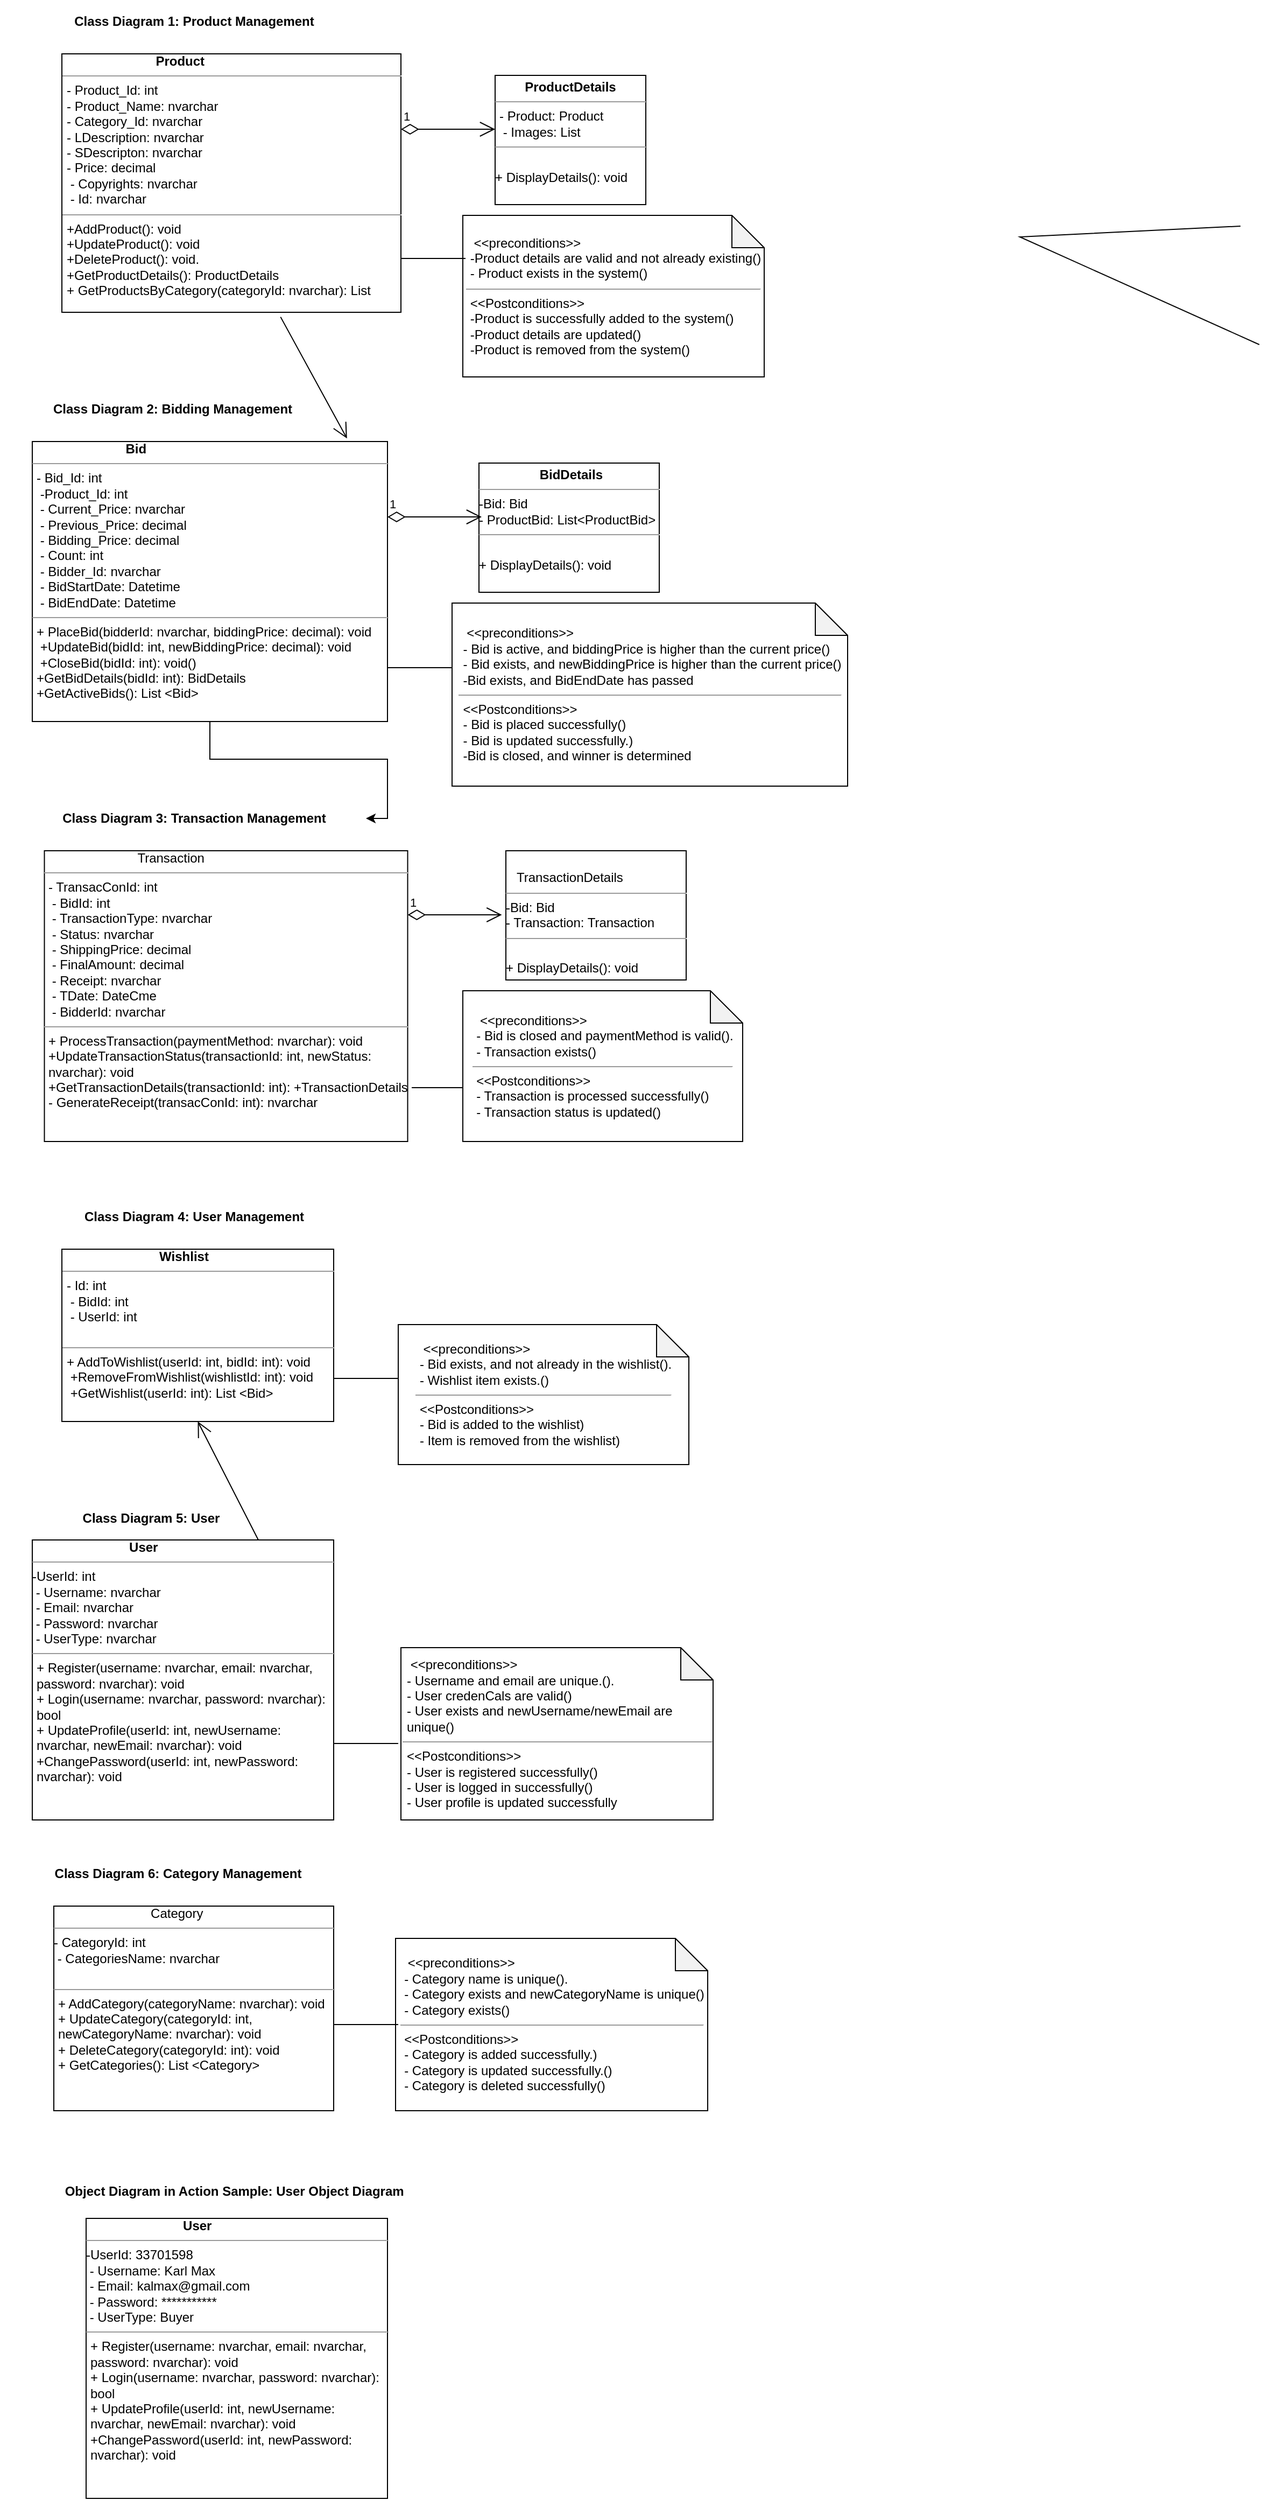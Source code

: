 <mxfile version="22.1.3" type="github">
  <diagram name="Page-1" id="OG9XARLu_X4fbzeJdVaa">
    <mxGraphModel dx="1708" dy="419" grid="1" gridSize="10" guides="1" tooltips="1" connect="1" arrows="1" fold="1" page="1" pageScale="1" pageWidth="850" pageHeight="1100" math="0" shadow="0">
      <root>
        <mxCell id="0" />
        <mxCell id="1" parent="0" />
        <mxCell id="toqwwro1pnexpCAOvcfP-7" value="" style="endArrow=none;html=1;rounded=0;entryX=0;entryY=0.5;entryDx=0;entryDy=0;exitX=0;exitY=0.5;exitDx=0;exitDy=0;" edge="1" parent="1" source="toqwwro1pnexpCAOvcfP-4">
          <mxGeometry width="50" height="50" relative="1" as="geometry">
            <mxPoint x="340" y="360" as="sourcePoint" />
            <mxPoint x="322.5" y="250" as="targetPoint" />
            <Array as="points">
              <mxPoint x="117.5" y="260" />
            </Array>
          </mxGeometry>
        </mxCell>
        <mxCell id="toqwwro1pnexpCAOvcfP-61" value="&amp;nbsp; &amp;nbsp; &amp;nbsp; &amp;nbsp; &amp;nbsp; &amp;nbsp; &amp;nbsp; &amp;nbsp; &amp;nbsp; &amp;nbsp; &amp;nbsp; &amp;nbsp; &amp;nbsp; &lt;b&gt;Product&lt;/b&gt;&lt;br&gt;&lt;hr size=&quot;1&quot;&gt;&lt;p style=&quot;margin:0px;margin-left:4px;&quot;&gt;- Product_Id: int&lt;/p&gt;&lt;p style=&quot;margin:0px;margin-left:4px;&quot;&gt;- Product_Name: nvarchar&lt;/p&gt;&lt;p style=&quot;margin:0px;margin-left:4px;&quot;&gt;- Category_Id: nvarchar&lt;/p&gt;&lt;p style=&quot;margin:0px;margin-left:4px;&quot;&gt;- LDescription: nvarchar&lt;br&gt;&lt;/p&gt;&lt;p style=&quot;margin:0px;margin-left:4px;&quot;&gt;- SDescripton: nvarchar&lt;br&gt;&lt;/p&gt;&lt;p style=&quot;margin:0px;margin-left:4px;&quot;&gt;- Price: decimal&amp;nbsp;&lt;/p&gt;&lt;p style=&quot;margin:0px;margin-left:4px;&quot;&gt;&amp;nbsp;- Copyrights: nvarchar&amp;nbsp;&lt;/p&gt;&lt;p style=&quot;margin:0px;margin-left:4px;&quot;&gt;&amp;nbsp;- Id: nvarchar&lt;/p&gt;&lt;hr size=&quot;1&quot;&gt;&lt;p style=&quot;margin:0px;margin-left:4px;&quot;&gt;+AddProduct(): void&amp;nbsp;&lt;/p&gt;&lt;p style=&quot;margin:0px;margin-left:4px;&quot;&gt;+UpdateProduct(): void&lt;br&gt;+DeleteProduct(): void.&lt;br&gt;+GetProductDetails(): ProductDetails&lt;br&gt;+ GetProductsByCategory(categoryId: nvarchar): List&lt;br&gt;&lt;/p&gt;" style="verticalAlign=top;align=left;overflow=fill;fontSize=12;fontFamily=Helvetica;html=1;whiteSpace=wrap;" vertex="1" parent="1">
          <mxGeometry x="-772.5" y="90" width="315" height="240" as="geometry" />
        </mxCell>
        <mxCell id="toqwwro1pnexpCAOvcfP-81" value="&lt;p style=&quot;border-color: var(--border-color); text-align: left; margin: 0px 0px 0px 4px;&quot;&gt;&amp;nbsp;&amp;lt;&amp;lt;preconditions&amp;gt;&amp;gt;&lt;/p&gt;&lt;p style=&quot;border-color: var(--border-color); text-align: left; margin: 0px 0px 0px 4px;&quot;&gt;-Product details are valid and not already existing()&lt;br style=&quot;border-color: var(--border-color);&quot;&gt;&lt;/p&gt;&lt;p style=&quot;border-color: var(--border-color); text-align: left; margin: 0px 0px 0px 4px;&quot;&gt;- Product exists in the system()&lt;br style=&quot;border-color: var(--border-color);&quot;&gt;&lt;/p&gt;&lt;hr style=&quot;border-color: var(--border-color); text-align: left;&quot; size=&quot;1&quot;&gt;&lt;p style=&quot;border-color: var(--border-color); text-align: left; margin: 0px 0px 0px 4px;&quot;&gt;&amp;lt;&amp;lt;Postconditions&amp;gt;&amp;gt;&lt;/p&gt;&lt;p style=&quot;border-color: var(--border-color); text-align: left; margin: 0px 0px 0px 4px;&quot;&gt;-Product is successfully added to the system()&lt;br style=&quot;border-color: var(--border-color);&quot;&gt;&lt;/p&gt;&lt;p style=&quot;border-color: var(--border-color); text-align: left; margin: 0px 0px 0px 4px;&quot;&gt;-Product details are updated()&lt;br style=&quot;border-color: var(--border-color);&quot;&gt;&lt;/p&gt;&lt;p style=&quot;border-color: var(--border-color); text-align: left; margin: 0px 0px 0px 4px;&quot;&gt;-Product is removed from the system()&lt;/p&gt;" style="shape=note;whiteSpace=wrap;html=1;backgroundOutline=1;darkOpacity=0.05;" vertex="1" parent="1">
          <mxGeometry x="-400" y="240" width="280" height="150" as="geometry" />
        </mxCell>
        <mxCell id="toqwwro1pnexpCAOvcfP-88" value="" style="endArrow=none;html=1;rounded=0;" edge="1" parent="1">
          <mxGeometry width="50" height="50" relative="1" as="geometry">
            <mxPoint x="-457.5" y="280" as="sourcePoint" />
            <mxPoint x="-397.5" y="280" as="targetPoint" />
            <Array as="points">
              <mxPoint x="-457.5" y="280" />
            </Array>
          </mxGeometry>
        </mxCell>
        <mxCell id="toqwwro1pnexpCAOvcfP-90" value="&lt;p style=&quot;margin:0px;margin-top:4px;text-align:center;&quot;&gt;&lt;b&gt;ProductDetails&lt;/b&gt;&lt;br&gt;&lt;/p&gt;&lt;hr size=&quot;1&quot;&gt;&lt;p style=&quot;margin:0px;margin-left:4px;&quot;&gt;- Product: Product&lt;/p&gt;&lt;p style=&quot;margin:0px;margin-left:4px;&quot;&gt;&amp;nbsp;- Images: List&amp;nbsp;&lt;br&gt;&lt;/p&gt;&lt;hr size=&quot;1&quot;&gt;&lt;p style=&quot;margin:0px;margin-left:4px;&quot;&gt;&amp;nbsp;&lt;/p&gt;+ DisplayDetails(): void&lt;p style=&quot;margin:0px;margin-left:4px;&quot;&gt;&lt;br&gt;&lt;/p&gt;" style="verticalAlign=top;align=left;overflow=fill;fontSize=12;fontFamily=Helvetica;html=1;whiteSpace=wrap;" vertex="1" parent="1">
          <mxGeometry x="-370" y="110" width="140" height="120" as="geometry" />
        </mxCell>
        <mxCell id="toqwwro1pnexpCAOvcfP-91" value="1" style="endArrow=open;html=1;endSize=12;startArrow=diamondThin;startSize=14;startFill=0;edgeStyle=orthogonalEdgeStyle;align=left;verticalAlign=bottom;rounded=0;" edge="1" parent="1">
          <mxGeometry x="-1" y="3" relative="1" as="geometry">
            <mxPoint x="-457.5" y="160" as="sourcePoint" />
            <mxPoint x="-370" y="160" as="targetPoint" />
          </mxGeometry>
        </mxCell>
        <mxCell id="toqwwro1pnexpCAOvcfP-92" value=" Class Diagram 1: Product Management" style="text;align=center;fontStyle=1;verticalAlign=middle;spacingLeft=3;spacingRight=3;strokeColor=none;rotatable=0;points=[[0,0.5],[1,0.5]];portConstraint=eastwest;html=1;" vertex="1" parent="1">
          <mxGeometry x="-810" y="40" width="320" height="40" as="geometry" />
        </mxCell>
        <mxCell id="toqwwro1pnexpCAOvcfP-93" value=" Class Diagram 2: Bidding Management" style="text;align=center;fontStyle=1;verticalAlign=middle;spacingLeft=3;spacingRight=3;strokeColor=none;rotatable=0;points=[[0,0.5],[1,0.5]];portConstraint=eastwest;html=1;" vertex="1" parent="1">
          <mxGeometry x="-830" y="400" width="320" height="40" as="geometry" />
        </mxCell>
        <mxCell id="toqwwro1pnexpCAOvcfP-127" value="" style="edgeStyle=orthogonalEdgeStyle;rounded=0;orthogonalLoop=1;jettySize=auto;html=1;" edge="1" parent="1" source="toqwwro1pnexpCAOvcfP-94" target="toqwwro1pnexpCAOvcfP-99">
          <mxGeometry relative="1" as="geometry" />
        </mxCell>
        <mxCell id="toqwwro1pnexpCAOvcfP-94" value="&amp;nbsp; &amp;nbsp; &amp;nbsp; &amp;nbsp; &amp;nbsp; &amp;nbsp; &amp;nbsp; &amp;nbsp; &amp;nbsp; &amp;nbsp; &amp;nbsp; &amp;nbsp; &amp;nbsp;&lt;b&gt;  Bid&lt;/b&gt;&lt;br&gt;&lt;hr size=&quot;1&quot;&gt;&lt;p style=&quot;margin:0px;margin-left:4px;&quot;&gt;- Bid_Id: int&lt;/p&gt;&lt;p style=&quot;margin:0px;margin-left:4px;&quot;&gt;&amp;nbsp;-Product_Id: int&lt;/p&gt;&lt;p style=&quot;margin:0px;margin-left:4px;&quot;&gt;&amp;nbsp;- Current_Price: nvarchar&amp;nbsp;&lt;/p&gt;&lt;p style=&quot;margin:0px;margin-left:4px;&quot;&gt;&amp;nbsp;- Previous_Price: decimal&amp;nbsp;&lt;/p&gt;&lt;p style=&quot;margin:0px;margin-left:4px;&quot;&gt;&amp;nbsp;- Bidding_Price: decimal&lt;/p&gt;&lt;p style=&quot;margin:0px;margin-left:4px;&quot;&gt;&amp;nbsp;- Count: int&amp;nbsp;&lt;/p&gt;&lt;p style=&quot;margin:0px;margin-left:4px;&quot;&gt;&amp;nbsp;- Bidder_Id: nvarchar&amp;nbsp;&lt;/p&gt;&lt;p style=&quot;margin:0px;margin-left:4px;&quot;&gt;&amp;nbsp;- BidStartDate: Datetime&lt;/p&gt;&lt;p style=&quot;margin:0px;margin-left:4px;&quot;&gt;&amp;nbsp;- BidEndDate: Datetime&lt;br&gt;&lt;/p&gt;&lt;hr size=&quot;1&quot;&gt;&lt;p style=&quot;margin:0px;margin-left:4px;&quot;&gt;+ PlaceBid(bidderId: nvarchar, biddingPrice: decimal): void&lt;br&gt;&lt;/p&gt;&lt;p style=&quot;margin:0px;margin-left:4px;&quot;&gt;&amp;nbsp;+UpdateBid(bidId: int, newBiddingPrice: decimal): void&lt;br&gt;&lt;/p&gt;&lt;p style=&quot;margin:0px;margin-left:4px;&quot;&gt;&amp;nbsp;+CloseBid(bidId: int): void()&lt;br&gt;&lt;/p&gt;&lt;p style=&quot;margin:0px;margin-left:4px;&quot;&gt;+GetBidDetails(bidId: int): BidDetails&lt;br&gt;+GetActiveBids(): List &amp;lt;Bid&amp;gt;&lt;br&gt;&lt;/p&gt;" style="verticalAlign=top;align=left;overflow=fill;fontSize=12;fontFamily=Helvetica;html=1;whiteSpace=wrap;" vertex="1" parent="1">
          <mxGeometry x="-800" y="450" width="330" height="260" as="geometry" />
        </mxCell>
        <mxCell id="toqwwro1pnexpCAOvcfP-95" value="&lt;p style=&quot;border-color: var(--border-color); text-align: left; margin: 0px 0px 0px 4px;&quot;&gt;&amp;nbsp;&amp;lt;&amp;lt;preconditions&amp;gt;&amp;gt;&lt;/p&gt;&lt;p style=&quot;border-color: var(--border-color); text-align: left; margin: 0px 0px 0px 4px;&quot;&gt;- Bid is active, and biddingPrice is higher than the current price()&lt;br style=&quot;border-color: var(--border-color);&quot;&gt;&lt;/p&gt;&lt;p style=&quot;border-color: var(--border-color); text-align: left; margin: 0px 0px 0px 4px;&quot;&gt;- Bid exists, and newBiddingPrice is higher than the current price()&lt;br style=&quot;border-color: var(--border-color);&quot;&gt;&lt;/p&gt;&lt;p style=&quot;border-color: var(--border-color); text-align: left; margin: 0px 0px 0px 4px;&quot;&gt;-Bid exists, and BidEndDate has passed&lt;/p&gt;&lt;hr style=&quot;border-color: var(--border-color); text-align: left;&quot; size=&quot;1&quot;&gt;&lt;p style=&quot;border-color: var(--border-color); text-align: left; margin: 0px 0px 0px 4px;&quot;&gt;&amp;lt;&amp;lt;Postconditions&amp;gt;&amp;gt;&lt;/p&gt;&lt;p style=&quot;border-color: var(--border-color); text-align: left; margin: 0px 0px 0px 4px;&quot;&gt;- Bid is placed successfully()&lt;br style=&quot;border-color: var(--border-color);&quot;&gt;&lt;/p&gt;&lt;p style=&quot;border-color: var(--border-color); text-align: left; margin: 0px 0px 0px 4px;&quot;&gt;- Bid is updated successfully.)&lt;br style=&quot;border-color: var(--border-color);&quot;&gt;&lt;/p&gt;&lt;p style=&quot;border-color: var(--border-color); text-align: left; margin: 0px 0px 0px 4px;&quot;&gt;-Bid is closed, and winner is determined&lt;/p&gt;" style="shape=note;whiteSpace=wrap;html=1;backgroundOutline=1;darkOpacity=0.05;" vertex="1" parent="1">
          <mxGeometry x="-410" y="600" width="367.5" height="170" as="geometry" />
        </mxCell>
        <mxCell id="toqwwro1pnexpCAOvcfP-96" value="" style="endArrow=none;html=1;rounded=0;" edge="1" parent="1">
          <mxGeometry width="50" height="50" relative="1" as="geometry">
            <mxPoint x="-470" y="660" as="sourcePoint" />
            <mxPoint x="-410" y="660" as="targetPoint" />
            <Array as="points">
              <mxPoint x="-470" y="660" />
            </Array>
          </mxGeometry>
        </mxCell>
        <mxCell id="toqwwro1pnexpCAOvcfP-97" value="&lt;p style=&quot;margin:0px;margin-top:4px;text-align:center;&quot;&gt;&lt;b&gt;&amp;nbsp;BidDetails&lt;br&gt;&lt;/b&gt;&lt;/p&gt;&lt;hr size=&quot;1&quot;&gt;&lt;p style=&quot;margin:0px;margin-left:4px;&quot;&gt;&lt;/p&gt;-Bid: Bid&lt;br&gt;- ProductBid: List&amp;lt;ProductBid&amp;gt;&lt;hr size=&quot;1&quot;&gt;&lt;p style=&quot;margin:0px;margin-left:4px;&quot;&gt;&amp;nbsp;&lt;/p&gt;+ DisplayDetails(): void&lt;p style=&quot;margin:0px;margin-left:4px;&quot;&gt;&lt;br&gt;&lt;/p&gt;" style="verticalAlign=top;align=left;overflow=fill;fontSize=12;fontFamily=Helvetica;html=1;whiteSpace=wrap;" vertex="1" parent="1">
          <mxGeometry x="-385" y="470" width="167.5" height="120" as="geometry" />
        </mxCell>
        <mxCell id="toqwwro1pnexpCAOvcfP-98" value="1" style="endArrow=open;html=1;endSize=12;startArrow=diamondThin;startSize=14;startFill=0;edgeStyle=orthogonalEdgeStyle;align=left;verticalAlign=bottom;rounded=0;" edge="1" parent="1">
          <mxGeometry x="-1" y="3" relative="1" as="geometry">
            <mxPoint x="-470" y="520" as="sourcePoint" />
            <mxPoint x="-382.5" y="520" as="targetPoint" />
            <Array as="points">
              <mxPoint x="-435" y="520" />
              <mxPoint x="-435" y="520" />
            </Array>
          </mxGeometry>
        </mxCell>
        <mxCell id="toqwwro1pnexpCAOvcfP-99" value=" Class Diagram 3: Transaction Management" style="text;align=center;fontStyle=1;verticalAlign=middle;spacingLeft=3;spacingRight=3;strokeColor=none;rotatable=0;points=[[0,0.5],[1,0.5]];portConstraint=eastwest;html=1;" vertex="1" parent="1">
          <mxGeometry x="-810" y="780" width="320" height="40" as="geometry" />
        </mxCell>
        <mxCell id="toqwwro1pnexpCAOvcfP-101" value="&amp;nbsp; &amp;nbsp; &amp;nbsp; &amp;nbsp; &amp;nbsp; &amp;nbsp; &amp;nbsp; &amp;nbsp; &amp;nbsp; &amp;nbsp; &amp;nbsp; &amp;nbsp; &amp;nbsp;&lt;b&gt;&amp;nbsp;&lt;/b&gt;Transaction&lt;br&gt;&lt;hr size=&quot;1&quot;&gt;&lt;p style=&quot;margin:0px;margin-left:4px;&quot;&gt;- TransacConId: int&amp;nbsp;&lt;/p&gt;&lt;p style=&quot;margin:0px;margin-left:4px;&quot;&gt;&amp;nbsp;- BidId: int&amp;nbsp;&lt;/p&gt;&lt;p style=&quot;margin:0px;margin-left:4px;&quot;&gt;&amp;nbsp;- TransactionType: nvarchar&lt;/p&gt;&lt;p style=&quot;margin:0px;margin-left:4px;&quot;&gt;&amp;nbsp;- Status: nvarchar&amp;nbsp;&lt;/p&gt;&lt;p style=&quot;margin:0px;margin-left:4px;&quot;&gt;&amp;nbsp;- ShippingPrice: decimal&amp;nbsp;&lt;/p&gt;&lt;p style=&quot;margin:0px;margin-left:4px;&quot;&gt;&amp;nbsp;- FinalAmount: decimal&amp;nbsp;&lt;/p&gt;&lt;p style=&quot;margin:0px;margin-left:4px;&quot;&gt;&amp;nbsp;- Receipt: nvarchar&amp;nbsp;&lt;/p&gt;&lt;p style=&quot;margin:0px;margin-left:4px;&quot;&gt;&amp;nbsp;- TDate: DateCme&amp;nbsp;&lt;/p&gt;&lt;p style=&quot;margin:0px;margin-left:4px;&quot;&gt;&amp;nbsp;- BidderId: nvarchar&lt;br&gt;&lt;/p&gt;&lt;hr size=&quot;1&quot;&gt;&lt;p style=&quot;margin:0px;margin-left:4px;&quot;&gt;+ ProcessTransaction(paymentMethod: nvarchar): void&lt;br&gt;&lt;/p&gt;&lt;p style=&quot;margin:0px;margin-left:4px;&quot;&gt;+UpdateTransactionStatus(transactionId: int, newStatus: nvarchar): void&lt;br&gt;&lt;/p&gt;&lt;p style=&quot;margin:0px;margin-left:4px;&quot;&gt;+GetTransactionDetails(transactionId: int): +TransactionDetails&lt;br/&gt; - GenerateReceipt(transacConId: int): nvarchar&lt;br&gt;&lt;/p&gt;" style="verticalAlign=top;align=left;overflow=fill;fontSize=12;fontFamily=Helvetica;html=1;whiteSpace=wrap;" vertex="1" parent="1">
          <mxGeometry x="-788.75" y="830" width="337.5" height="270" as="geometry" />
        </mxCell>
        <mxCell id="toqwwro1pnexpCAOvcfP-102" value="&lt;p style=&quot;border-color: var(--border-color); text-align: left; margin: 0px 0px 0px 4px;&quot;&gt;&amp;nbsp;&amp;lt;&amp;lt;preconditions&amp;gt;&amp;gt;&lt;/p&gt;&lt;p style=&quot;border-color: var(--border-color); text-align: left; margin: 0px 0px 0px 4px;&quot;&gt;-  Bid is closed and paymentMethod is valid().&lt;br style=&quot;border-color: var(--border-color);&quot;&gt;&lt;/p&gt;&lt;p style=&quot;border-color: var(--border-color); text-align: left; margin: 0px 0px 0px 4px;&quot;&gt;-  Transaction exists()&lt;/p&gt;&lt;hr style=&quot;border-color: var(--border-color); text-align: left;&quot; size=&quot;1&quot;&gt;&lt;p style=&quot;border-color: var(--border-color); text-align: left; margin: 0px 0px 0px 4px;&quot;&gt;&amp;lt;&amp;lt;Postconditions&amp;gt;&amp;gt;&lt;/p&gt;&lt;p style=&quot;border-color: var(--border-color); text-align: left; margin: 0px 0px 0px 4px;&quot;&gt;-  Transaction is processed successfully()&lt;br style=&quot;border-color: var(--border-color);&quot;&gt;&lt;/p&gt;&lt;p style=&quot;border-color: var(--border-color); text-align: left; margin: 0px 0px 0px 4px;&quot;&gt;-  Transaction status is updated()&lt;/p&gt;" style="shape=note;whiteSpace=wrap;html=1;backgroundOutline=1;darkOpacity=0.05;" vertex="1" parent="1">
          <mxGeometry x="-400" y="960" width="260" height="140" as="geometry" />
        </mxCell>
        <mxCell id="toqwwro1pnexpCAOvcfP-103" value="" style="endArrow=none;html=1;rounded=0;" edge="1" parent="1">
          <mxGeometry width="50" height="50" relative="1" as="geometry">
            <mxPoint x="-447.5" y="1050" as="sourcePoint" />
            <mxPoint x="-400" y="1050" as="targetPoint" />
            <Array as="points">
              <mxPoint x="-447.5" y="1050" />
            </Array>
          </mxGeometry>
        </mxCell>
        <mxCell id="toqwwro1pnexpCAOvcfP-104" value="&lt;p style=&quot;margin:0px;margin-top:4px;text-align:center;&quot;&gt;&lt;b&gt;&amp;nbsp;&lt;br&gt;&lt;/b&gt;&lt;/p&gt;&amp;nbsp; &amp;nbsp;TransactionDetails&lt;hr size=&quot;1&quot;&gt;&lt;p style=&quot;margin:0px;margin-left:4px;&quot;&gt;&lt;/p&gt;-Bid: Bid&lt;br&gt;-  Transaction: Transaction&lt;hr size=&quot;1&quot;&gt;&lt;p style=&quot;margin:0px;margin-left:4px;&quot;&gt;&amp;nbsp;&lt;/p&gt;+ DisplayDetails(): void&lt;p style=&quot;margin:0px;margin-left:4px;&quot;&gt;&lt;br&gt;&lt;/p&gt;" style="verticalAlign=top;align=left;overflow=fill;fontSize=12;fontFamily=Helvetica;html=1;whiteSpace=wrap;" vertex="1" parent="1">
          <mxGeometry x="-360" y="830" width="167.5" height="120" as="geometry" />
        </mxCell>
        <mxCell id="toqwwro1pnexpCAOvcfP-105" value="1" style="endArrow=open;html=1;endSize=12;startArrow=diamondThin;startSize=14;startFill=0;edgeStyle=orthogonalEdgeStyle;align=left;verticalAlign=bottom;rounded=0;" edge="1" parent="1">
          <mxGeometry x="-1" y="3" relative="1" as="geometry">
            <mxPoint x="-451.25" y="889.5" as="sourcePoint" />
            <mxPoint x="-363.75" y="889.5" as="targetPoint" />
          </mxGeometry>
        </mxCell>
        <mxCell id="toqwwro1pnexpCAOvcfP-108" value="  Class Diagram 4: User Management" style="text;align=center;fontStyle=1;verticalAlign=middle;spacingLeft=3;spacingRight=3;strokeColor=none;rotatable=0;points=[[0,0.5],[1,0.5]];portConstraint=eastwest;html=1;" vertex="1" parent="1">
          <mxGeometry x="-810" y="1140" width="320" height="60" as="geometry" />
        </mxCell>
        <mxCell id="toqwwro1pnexpCAOvcfP-109" value="&amp;nbsp; &amp;nbsp; &amp;nbsp; &amp;nbsp; &amp;nbsp; &amp;nbsp; &amp;nbsp; &amp;nbsp; &amp;nbsp; &amp;nbsp; &amp;nbsp; &amp;nbsp; &amp;nbsp;&lt;b&gt;&amp;nbsp;&lt;/b&gt; &lt;b&gt;Wishlist&lt;/b&gt;&lt;br&gt;&lt;hr size=&quot;1&quot;&gt;&lt;p style=&quot;margin:0px;margin-left:4px;&quot;&gt;- Id: int&amp;nbsp;&lt;/p&gt;&lt;p style=&quot;margin:0px;margin-left:4px;&quot;&gt;&amp;nbsp;- BidId: int&lt;/p&gt;&lt;p style=&quot;margin:0px;margin-left:4px;&quot;&gt;&amp;nbsp;- UserId: int&lt;br&gt;&lt;/p&gt;&lt;p style=&quot;margin:0px;margin-left:4px;&quot;&gt;&lt;br&gt;&lt;/p&gt;&lt;hr size=&quot;1&quot;&gt;&lt;p style=&quot;border-color: var(--border-color); margin: 0px 0px 0px 4px;&quot;&gt;+ AddToWishlist(userId: int, bidId: int): void&lt;br style=&quot;border-color: var(--border-color);&quot;&gt;&lt;/p&gt;&lt;p style=&quot;border-color: var(--border-color); margin: 0px 0px 0px 4px;&quot;&gt;&amp;nbsp;+RemoveFromWishlist(wishlistId: int): void&lt;br style=&quot;border-color: var(--border-color);&quot;&gt;&lt;/p&gt;&lt;p style=&quot;border-color: var(--border-color); margin: 0px 0px 0px 4px;&quot;&gt;&amp;nbsp;+GetWishlist(userId: int): List &amp;lt;Bid&amp;gt;&lt;/p&gt;" style="verticalAlign=top;align=left;overflow=fill;fontSize=12;fontFamily=Helvetica;html=1;whiteSpace=wrap;" vertex="1" parent="1">
          <mxGeometry x="-772.5" y="1200" width="252.5" height="160" as="geometry" />
        </mxCell>
        <mxCell id="toqwwro1pnexpCAOvcfP-110" value="&lt;p style=&quot;border-color: var(--border-color); text-align: left; margin: 0px 0px 0px 4px;&quot;&gt;&amp;nbsp;&amp;lt;&amp;lt;preconditions&amp;gt;&amp;gt;&lt;/p&gt;&lt;p style=&quot;border-color: var(--border-color); text-align: left; margin: 0px 0px 0px 4px;&quot;&gt;-   Bid exists, and not already in the wishlist().&lt;br style=&quot;border-color: var(--border-color);&quot;&gt;&lt;/p&gt;&lt;p style=&quot;border-color: var(--border-color); text-align: left; margin: 0px 0px 0px 4px;&quot;&gt;-   Wishlist item exists.()&lt;/p&gt;&lt;hr style=&quot;border-color: var(--border-color); text-align: left;&quot; size=&quot;1&quot;&gt;&lt;p style=&quot;border-color: var(--border-color); text-align: left; margin: 0px 0px 0px 4px;&quot;&gt;&amp;lt;&amp;lt;Postconditions&amp;gt;&amp;gt;&lt;/p&gt;&lt;p style=&quot;border-color: var(--border-color); text-align: left; margin: 0px 0px 0px 4px;&quot;&gt;-   Bid is added to the wishlist)&lt;br style=&quot;border-color: var(--border-color);&quot;&gt;&lt;/p&gt;&lt;p style=&quot;border-color: var(--border-color); text-align: left; margin: 0px 0px 0px 4px;&quot;&gt;-   Item is removed from the wishlist)&lt;/p&gt;" style="shape=note;whiteSpace=wrap;html=1;backgroundOutline=1;darkOpacity=0.05;" vertex="1" parent="1">
          <mxGeometry x="-460" y="1270" width="270" height="130" as="geometry" />
        </mxCell>
        <mxCell id="toqwwro1pnexpCAOvcfP-114" value="" style="endArrow=none;html=1;rounded=0;" edge="1" parent="1">
          <mxGeometry width="50" height="50" relative="1" as="geometry">
            <mxPoint x="-520" y="1320" as="sourcePoint" />
            <mxPoint x="-460" y="1320" as="targetPoint" />
            <Array as="points">
              <mxPoint x="-520" y="1320" />
            </Array>
          </mxGeometry>
        </mxCell>
        <mxCell id="toqwwro1pnexpCAOvcfP-115" value="   Class Diagram 5: User" style="text;align=center;fontStyle=1;verticalAlign=middle;spacingLeft=3;spacingRight=3;strokeColor=none;rotatable=0;points=[[0,0.5],[1,0.5]];portConstraint=eastwest;html=1;" vertex="1" parent="1">
          <mxGeometry x="-810" y="1420" width="240" height="60" as="geometry" />
        </mxCell>
        <mxCell id="toqwwro1pnexpCAOvcfP-116" value="&amp;nbsp; &amp;nbsp; &amp;nbsp; &amp;nbsp; &amp;nbsp; &amp;nbsp; &amp;nbsp; &amp;nbsp; &amp;nbsp; &amp;nbsp; &amp;nbsp; &amp;nbsp; &amp;nbsp;&lt;b&gt;&amp;nbsp;&amp;nbsp;User&lt;/b&gt;&lt;br&gt;&lt;hr size=&quot;1&quot;&gt;&lt;p style=&quot;margin:0px;margin-left:4px;&quot;&gt;&lt;/p&gt;-UserId: int&lt;br&gt;&amp;nbsp;- Username: nvarchar&lt;br&gt;&amp;nbsp;- Email: nvarchar&lt;br&gt;&amp;nbsp;- Password: nvarchar&lt;br&gt;&amp;nbsp;- UserType: nvarchar&lt;hr size=&quot;1&quot;&gt;&lt;p style=&quot;border-color: var(--border-color); margin: 0px 0px 0px 4px;&quot;&gt;+ Register(username: nvarchar, email: nvarchar, password: nvarchar): void&lt;br&gt;&lt;/p&gt;&lt;p style=&quot;border-color: var(--border-color); margin: 0px 0px 0px 4px;&quot;&gt;+ Login(username: nvarchar, password: nvarchar): bool&lt;br&gt;&lt;/p&gt;&lt;p style=&quot;border-color: var(--border-color); margin: 0px 0px 0px 4px;&quot;&gt;+ UpdateProfile(userId: int, newUsername: nvarchar, newEmail: nvarchar): void&lt;br&gt;&lt;/p&gt;&lt;p style=&quot;border-color: var(--border-color); margin: 0px 0px 0px 4px;&quot;&gt;+ChangePassword(userId: int, newPassword: nvarchar): void&lt;br&gt;&lt;/p&gt;" style="verticalAlign=top;align=left;overflow=fill;fontSize=12;fontFamily=Helvetica;html=1;whiteSpace=wrap;" vertex="1" parent="1">
          <mxGeometry x="-800" y="1470" width="280" height="260" as="geometry" />
        </mxCell>
        <mxCell id="toqwwro1pnexpCAOvcfP-117" value="&lt;p style=&quot;border-color: var(--border-color); text-align: left; margin: 0px 0px 0px 4px;&quot;&gt;&amp;nbsp;&amp;lt;&amp;lt;preconditions&amp;gt;&amp;gt;&lt;/p&gt;&lt;p style=&quot;border-color: var(--border-color); text-align: left; margin: 0px 0px 0px 4px;&quot;&gt;-    Username and email are unique.().&lt;br style=&quot;border-color: var(--border-color);&quot;&gt;&lt;/p&gt;&lt;p style=&quot;border-color: var(--border-color); text-align: left; margin: 0px 0px 0px 4px;&quot;&gt;-    User credenCals are valid()&lt;/p&gt;&lt;p style=&quot;border-color: var(--border-color); text-align: left; margin: 0px 0px 0px 4px;&quot;&gt;- User exists and newUsername/newEmail are unique()&lt;br&gt;&lt;/p&gt;&lt;hr style=&quot;border-color: var(--border-color); text-align: left;&quot; size=&quot;1&quot;&gt;&lt;p style=&quot;border-color: var(--border-color); text-align: left; margin: 0px 0px 0px 4px;&quot;&gt;&amp;lt;&amp;lt;Postconditions&amp;gt;&amp;gt;&lt;/p&gt;&lt;p style=&quot;border-color: var(--border-color); text-align: left; margin: 0px 0px 0px 4px;&quot;&gt;-    User is registered successfully()&lt;br style=&quot;border-color: var(--border-color);&quot;&gt;&lt;/p&gt;&lt;p style=&quot;border-color: var(--border-color); text-align: left; margin: 0px 0px 0px 4px;&quot;&gt;- User is logged in successfully()&lt;/p&gt;&lt;p style=&quot;border-color: var(--border-color); text-align: left; margin: 0px 0px 0px 4px;&quot;&gt;- User profile is updated successfully&lt;br&gt;&lt;/p&gt;" style="shape=note;whiteSpace=wrap;html=1;backgroundOutline=1;darkOpacity=0.05;" vertex="1" parent="1">
          <mxGeometry x="-457.5" y="1570" width="290" height="160" as="geometry" />
        </mxCell>
        <mxCell id="toqwwro1pnexpCAOvcfP-118" value="" style="endArrow=none;html=1;rounded=0;" edge="1" parent="1">
          <mxGeometry width="50" height="50" relative="1" as="geometry">
            <mxPoint x="-520" y="1659" as="sourcePoint" />
            <mxPoint x="-460" y="1659" as="targetPoint" />
            <Array as="points">
              <mxPoint x="-520" y="1659" />
            </Array>
          </mxGeometry>
        </mxCell>
        <mxCell id="toqwwro1pnexpCAOvcfP-120" value="&amp;nbsp; &amp;nbsp; &amp;nbsp; &amp;nbsp; &amp;nbsp; &amp;nbsp; &amp;nbsp; &amp;nbsp; &amp;nbsp; &amp;nbsp; &amp;nbsp; &amp;nbsp; &amp;nbsp;&lt;b&gt;&amp;nbsp;&lt;/b&gt; Category&lt;br&gt;&lt;hr size=&quot;1&quot;&gt;&lt;p style=&quot;margin:0px;margin-left:4px;&quot;&gt;&lt;/p&gt;- CategoryId: int&lt;br&gt;&amp;nbsp;- CategoriesName: nvarchar&lt;br&gt;&lt;br&gt;&lt;hr size=&quot;1&quot;&gt;&lt;p style=&quot;border-color: var(--border-color); margin: 0px 0px 0px 4px;&quot;&gt;+ AddCategory(categoryName: nvarchar): void&lt;br&gt;&lt;/p&gt;&lt;p style=&quot;border-color: var(--border-color); margin: 0px 0px 0px 4px;&quot;&gt;+ UpdateCategory(categoryId: int, newCategoryName: nvarchar): void&lt;/p&gt;&lt;p style=&quot;border-color: var(--border-color); margin: 0px 0px 0px 4px;&quot;&gt;+ DeleteCategory(categoryId: int): void&lt;br&gt;&lt;/p&gt;&lt;p style=&quot;border-color: var(--border-color); margin: 0px 0px 0px 4px;&quot;&gt;+ GetCategories(): List &amp;lt;Category&amp;gt;&lt;br&gt;&lt;/p&gt;" style="verticalAlign=top;align=left;overflow=fill;fontSize=12;fontFamily=Helvetica;html=1;whiteSpace=wrap;" vertex="1" parent="1">
          <mxGeometry x="-780" y="1810" width="260" height="190" as="geometry" />
        </mxCell>
        <mxCell id="toqwwro1pnexpCAOvcfP-121" value="&lt;p style=&quot;border-color: var(--border-color); text-align: left; margin: 0px 0px 0px 4px;&quot;&gt;&amp;nbsp;&amp;lt;&amp;lt;preconditions&amp;gt;&amp;gt;&lt;/p&gt;&lt;p style=&quot;border-color: var(--border-color); text-align: left; margin: 0px 0px 0px 4px;&quot;&gt;-     Category name is unique().&lt;br style=&quot;border-color: var(--border-color);&quot;&gt;&lt;/p&gt;&lt;p style=&quot;border-color: var(--border-color); text-align: left; margin: 0px 0px 0px 4px;&quot;&gt;-    Category exists and newCategoryName is unique()&lt;/p&gt;&lt;p style=&quot;border-color: var(--border-color); text-align: left; margin: 0px 0px 0px 4px;&quot;&gt;-  Category exists()&lt;br&gt;&lt;/p&gt;&lt;hr style=&quot;border-color: var(--border-color); text-align: left;&quot; size=&quot;1&quot;&gt;&lt;p style=&quot;border-color: var(--border-color); text-align: left; margin: 0px 0px 0px 4px;&quot;&gt;&amp;lt;&amp;lt;Postconditions&amp;gt;&amp;gt;&lt;/p&gt;&lt;p style=&quot;border-color: var(--border-color); text-align: left; margin: 0px 0px 0px 4px;&quot;&gt;-     Category is added successfully.)&lt;br style=&quot;border-color: var(--border-color);&quot;&gt;&lt;/p&gt;&lt;p style=&quot;border-color: var(--border-color); text-align: left; margin: 0px 0px 0px 4px;&quot;&gt;-  Category is updated successfully.()&lt;/p&gt;&lt;p style=&quot;border-color: var(--border-color); text-align: left; margin: 0px 0px 0px 4px;&quot;&gt;-  Category is deleted successfully()&lt;br&gt;&lt;/p&gt;" style="shape=note;whiteSpace=wrap;html=1;backgroundOutline=1;darkOpacity=0.05;" vertex="1" parent="1">
          <mxGeometry x="-462.5" y="1840" width="290" height="160" as="geometry" />
        </mxCell>
        <mxCell id="toqwwro1pnexpCAOvcfP-122" value="" style="endArrow=none;html=1;rounded=0;" edge="1" parent="1">
          <mxGeometry width="50" height="50" relative="1" as="geometry">
            <mxPoint x="-520" y="1920" as="sourcePoint" />
            <mxPoint x="-460" y="1920" as="targetPoint" />
            <Array as="points">
              <mxPoint x="-520" y="1920" />
            </Array>
          </mxGeometry>
        </mxCell>
        <mxCell id="toqwwro1pnexpCAOvcfP-123" value="    Class Diagram 6: Category Management" style="text;align=center;fontStyle=1;verticalAlign=middle;spacingLeft=3;spacingRight=3;strokeColor=none;rotatable=0;points=[[0,0.5],[1,0.5]];portConstraint=eastwest;html=1;" vertex="1" parent="1">
          <mxGeometry x="-810" y="1750" width="290" height="60" as="geometry" />
        </mxCell>
        <mxCell id="toqwwro1pnexpCAOvcfP-124" value="" style="endArrow=open;endFill=1;endSize=12;html=1;rounded=0;exitX=0.645;exitY=1.018;exitDx=0;exitDy=0;exitPerimeter=0;entryX=0.886;entryY=-0.011;entryDx=0;entryDy=0;entryPerimeter=0;" edge="1" parent="1" source="toqwwro1pnexpCAOvcfP-61" target="toqwwro1pnexpCAOvcfP-94">
          <mxGeometry width="160" relative="1" as="geometry">
            <mxPoint x="-550" y="370" as="sourcePoint" />
            <mxPoint x="-390" y="370" as="targetPoint" />
          </mxGeometry>
        </mxCell>
        <mxCell id="toqwwro1pnexpCAOvcfP-126" value="" style="endArrow=open;endFill=1;endSize=12;html=1;rounded=0;entryX=0.5;entryY=1;entryDx=0;entryDy=0;exitX=0.75;exitY=0;exitDx=0;exitDy=0;" edge="1" parent="1" source="toqwwro1pnexpCAOvcfP-116" target="toqwwro1pnexpCAOvcfP-109">
          <mxGeometry width="160" relative="1" as="geometry">
            <mxPoint x="-610" y="1410" as="sourcePoint" />
            <mxPoint x="-652" y="1504" as="targetPoint" />
          </mxGeometry>
        </mxCell>
        <mxCell id="toqwwro1pnexpCAOvcfP-129" value="&amp;nbsp; &amp;nbsp; &amp;nbsp; &amp;nbsp; &amp;nbsp; &amp;nbsp; &amp;nbsp; &amp;nbsp; &amp;nbsp; &amp;nbsp; &amp;nbsp; &amp;nbsp; &amp;nbsp;&lt;b&gt;&amp;nbsp; User&lt;/b&gt;&lt;br&gt;&lt;hr size=&quot;1&quot;&gt;&lt;p style=&quot;margin:0px;margin-left:4px;&quot;&gt;&lt;/p&gt;-UserId: 33701598&lt;br&gt;&amp;nbsp;- Username: Karl Max&lt;br&gt;&amp;nbsp;- Email: kalmax@gmail.com&lt;br&gt;&amp;nbsp;- Password: ***********&lt;br&gt;&amp;nbsp;- UserType: Buyer&lt;hr size=&quot;1&quot;&gt;&lt;p style=&quot;border-color: var(--border-color); margin: 0px 0px 0px 4px;&quot;&gt;+ Register(username: nvarchar, email: nvarchar, password: nvarchar): void&lt;br&gt;&lt;/p&gt;&lt;p style=&quot;border-color: var(--border-color); margin: 0px 0px 0px 4px;&quot;&gt;+ Login(username: nvarchar, password: nvarchar): bool&lt;br&gt;&lt;/p&gt;&lt;p style=&quot;border-color: var(--border-color); margin: 0px 0px 0px 4px;&quot;&gt;+ UpdateProfile(userId: int, newUsername: nvarchar, newEmail: nvarchar): void&lt;br&gt;&lt;/p&gt;&lt;p style=&quot;border-color: var(--border-color); margin: 0px 0px 0px 4px;&quot;&gt;+ChangePassword(userId: int, newPassword: nvarchar): void&lt;br&gt;&lt;/p&gt;" style="verticalAlign=top;align=left;overflow=fill;fontSize=12;fontFamily=Helvetica;html=1;whiteSpace=wrap;" vertex="1" parent="1">
          <mxGeometry x="-750" y="2100" width="280" height="260" as="geometry" />
        </mxCell>
        <mxCell id="toqwwro1pnexpCAOvcfP-130" value="Object Diagram in Action Sample: User Object Diagram&amp;nbsp;" style="text;align=center;fontStyle=1;verticalAlign=middle;spacingLeft=3;spacingRight=3;strokeColor=none;rotatable=0;points=[[0,0.5],[1,0.5]];portConstraint=eastwest;html=1;" vertex="1" parent="1">
          <mxGeometry x="-772.5" y="2050" width="322.5" height="50" as="geometry" />
        </mxCell>
      </root>
    </mxGraphModel>
  </diagram>
</mxfile>
